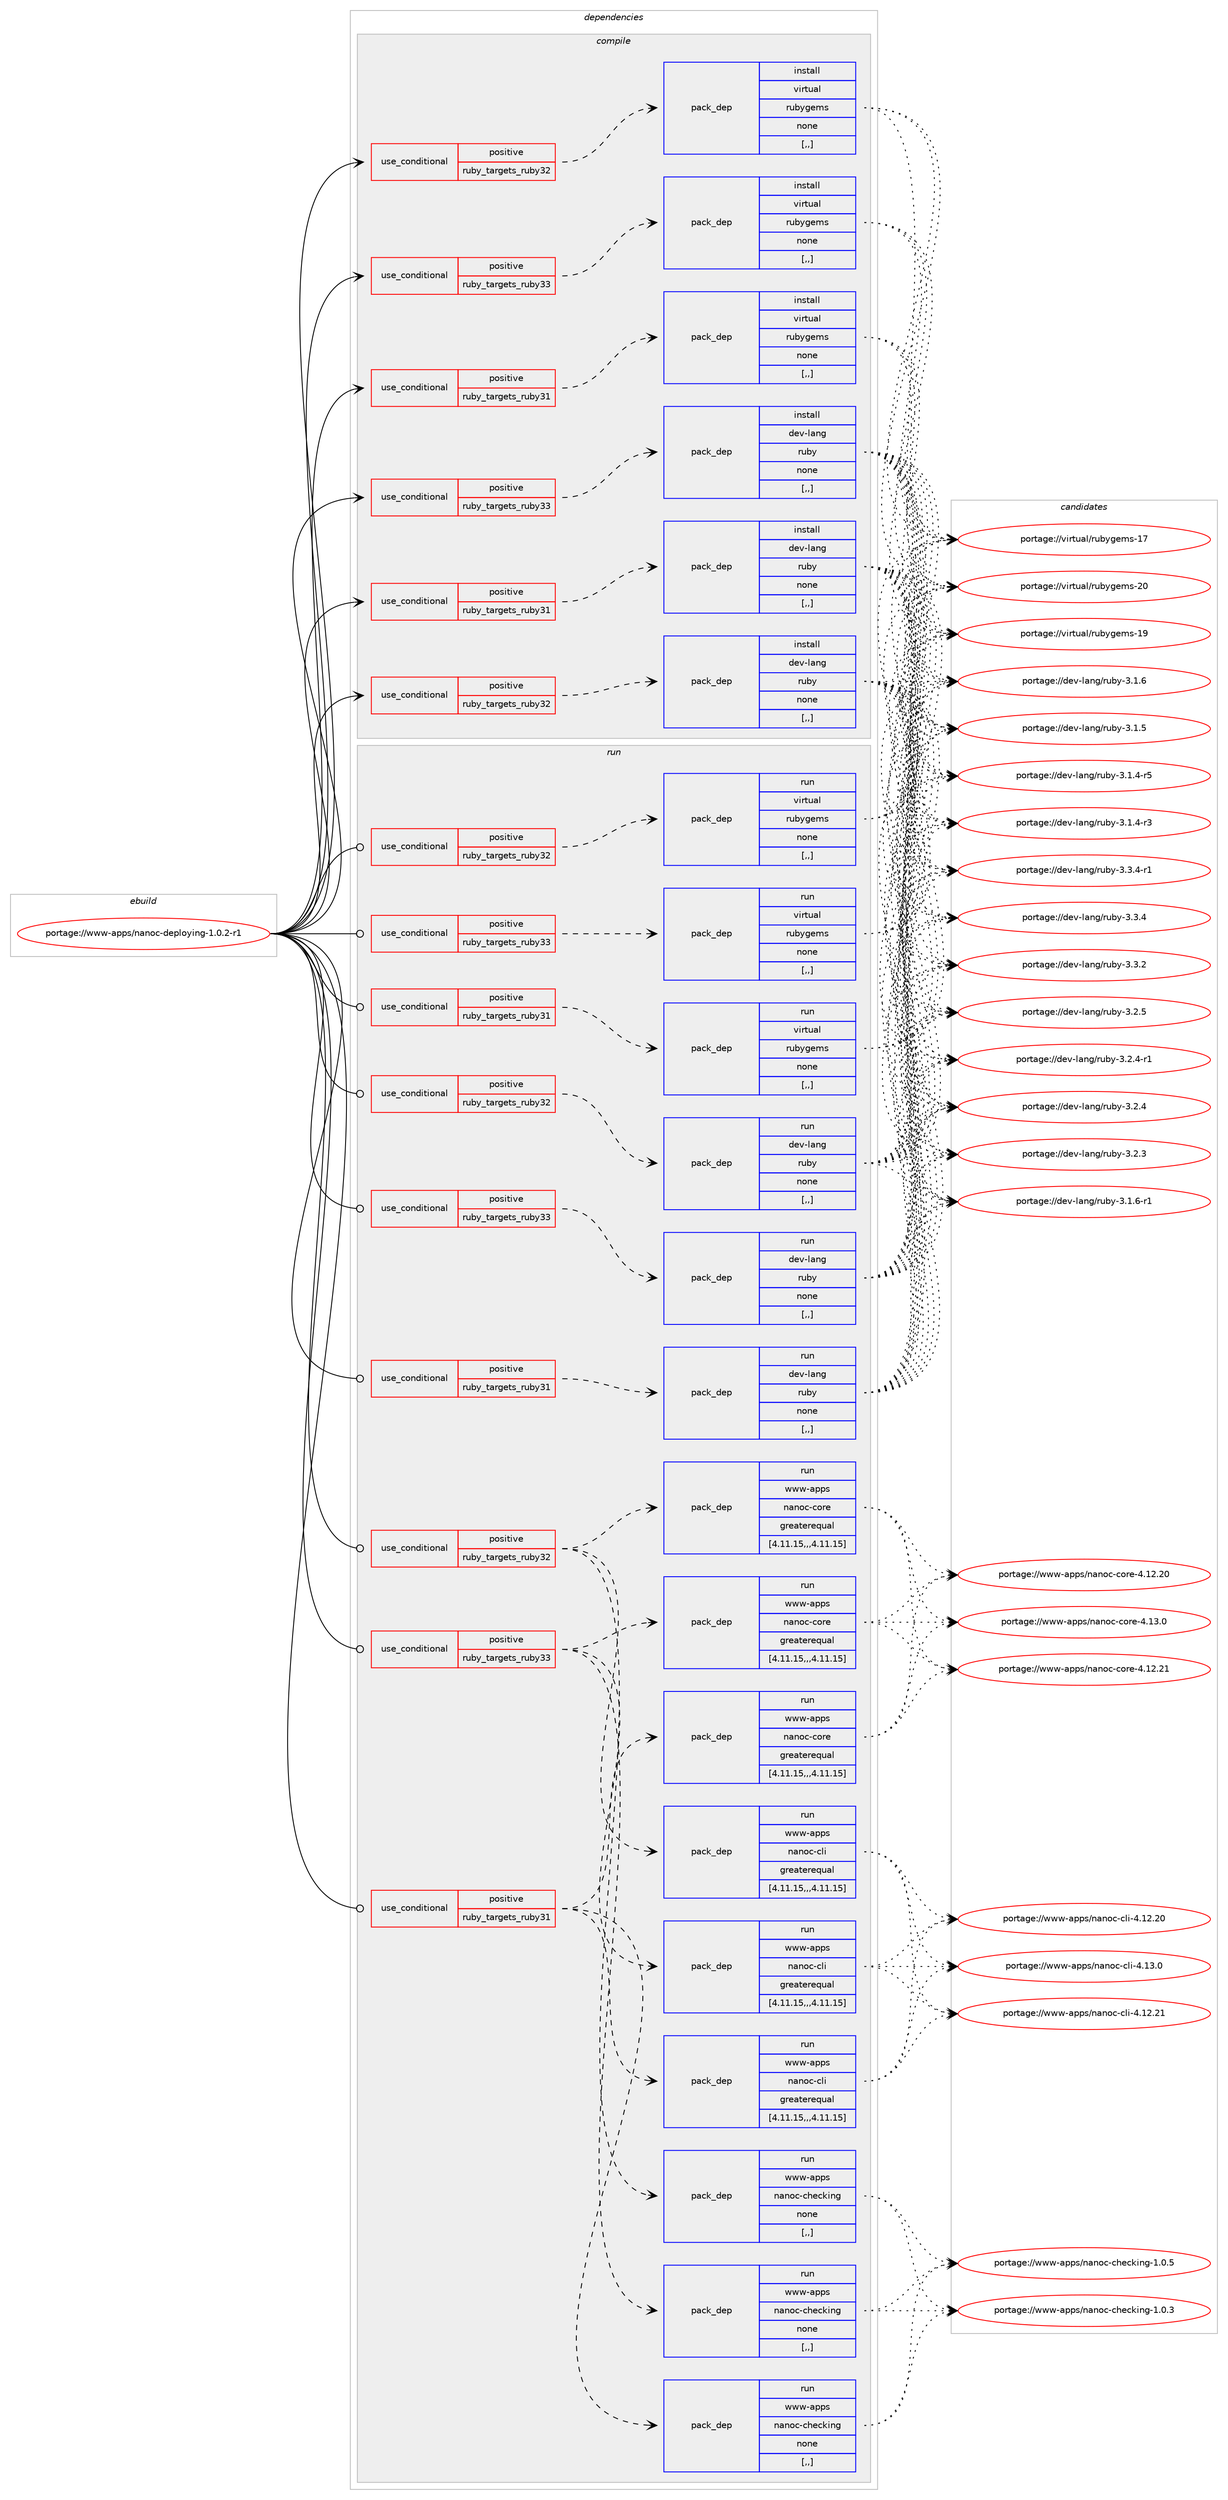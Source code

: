 digraph prolog {

# *************
# Graph options
# *************

newrank=true;
concentrate=true;
compound=true;
graph [rankdir=LR,fontname=Helvetica,fontsize=10,ranksep=1.5];#, ranksep=2.5, nodesep=0.2];
edge  [arrowhead=vee];
node  [fontname=Helvetica,fontsize=10];

# **********
# The ebuild
# **********

subgraph cluster_leftcol {
color=gray;
label=<<i>ebuild</i>>;
id [label="portage://www-apps/nanoc-deploying-1.0.2-r1", color=red, width=4, href="../www-apps/nanoc-deploying-1.0.2-r1.svg"];
}

# ****************
# The dependencies
# ****************

subgraph cluster_midcol {
color=gray;
label=<<i>dependencies</i>>;
subgraph cluster_compile {
fillcolor="#eeeeee";
style=filled;
label=<<i>compile</i>>;
subgraph cond119226 {
dependency447725 [label=<<TABLE BORDER="0" CELLBORDER="1" CELLSPACING="0" CELLPADDING="4"><TR><TD ROWSPAN="3" CELLPADDING="10">use_conditional</TD></TR><TR><TD>positive</TD></TR><TR><TD>ruby_targets_ruby31</TD></TR></TABLE>>, shape=none, color=red];
subgraph pack325193 {
dependency447726 [label=<<TABLE BORDER="0" CELLBORDER="1" CELLSPACING="0" CELLPADDING="4" WIDTH="220"><TR><TD ROWSPAN="6" CELLPADDING="30">pack_dep</TD></TR><TR><TD WIDTH="110">install</TD></TR><TR><TD>dev-lang</TD></TR><TR><TD>ruby</TD></TR><TR><TD>none</TD></TR><TR><TD>[,,]</TD></TR></TABLE>>, shape=none, color=blue];
}
dependency447725:e -> dependency447726:w [weight=20,style="dashed",arrowhead="vee"];
}
id:e -> dependency447725:w [weight=20,style="solid",arrowhead="vee"];
subgraph cond119227 {
dependency447727 [label=<<TABLE BORDER="0" CELLBORDER="1" CELLSPACING="0" CELLPADDING="4"><TR><TD ROWSPAN="3" CELLPADDING="10">use_conditional</TD></TR><TR><TD>positive</TD></TR><TR><TD>ruby_targets_ruby31</TD></TR></TABLE>>, shape=none, color=red];
subgraph pack325194 {
dependency447728 [label=<<TABLE BORDER="0" CELLBORDER="1" CELLSPACING="0" CELLPADDING="4" WIDTH="220"><TR><TD ROWSPAN="6" CELLPADDING="30">pack_dep</TD></TR><TR><TD WIDTH="110">install</TD></TR><TR><TD>virtual</TD></TR><TR><TD>rubygems</TD></TR><TR><TD>none</TD></TR><TR><TD>[,,]</TD></TR></TABLE>>, shape=none, color=blue];
}
dependency447727:e -> dependency447728:w [weight=20,style="dashed",arrowhead="vee"];
}
id:e -> dependency447727:w [weight=20,style="solid",arrowhead="vee"];
subgraph cond119228 {
dependency447729 [label=<<TABLE BORDER="0" CELLBORDER="1" CELLSPACING="0" CELLPADDING="4"><TR><TD ROWSPAN="3" CELLPADDING="10">use_conditional</TD></TR><TR><TD>positive</TD></TR><TR><TD>ruby_targets_ruby32</TD></TR></TABLE>>, shape=none, color=red];
subgraph pack325195 {
dependency447730 [label=<<TABLE BORDER="0" CELLBORDER="1" CELLSPACING="0" CELLPADDING="4" WIDTH="220"><TR><TD ROWSPAN="6" CELLPADDING="30">pack_dep</TD></TR><TR><TD WIDTH="110">install</TD></TR><TR><TD>dev-lang</TD></TR><TR><TD>ruby</TD></TR><TR><TD>none</TD></TR><TR><TD>[,,]</TD></TR></TABLE>>, shape=none, color=blue];
}
dependency447729:e -> dependency447730:w [weight=20,style="dashed",arrowhead="vee"];
}
id:e -> dependency447729:w [weight=20,style="solid",arrowhead="vee"];
subgraph cond119229 {
dependency447731 [label=<<TABLE BORDER="0" CELLBORDER="1" CELLSPACING="0" CELLPADDING="4"><TR><TD ROWSPAN="3" CELLPADDING="10">use_conditional</TD></TR><TR><TD>positive</TD></TR><TR><TD>ruby_targets_ruby32</TD></TR></TABLE>>, shape=none, color=red];
subgraph pack325196 {
dependency447732 [label=<<TABLE BORDER="0" CELLBORDER="1" CELLSPACING="0" CELLPADDING="4" WIDTH="220"><TR><TD ROWSPAN="6" CELLPADDING="30">pack_dep</TD></TR><TR><TD WIDTH="110">install</TD></TR><TR><TD>virtual</TD></TR><TR><TD>rubygems</TD></TR><TR><TD>none</TD></TR><TR><TD>[,,]</TD></TR></TABLE>>, shape=none, color=blue];
}
dependency447731:e -> dependency447732:w [weight=20,style="dashed",arrowhead="vee"];
}
id:e -> dependency447731:w [weight=20,style="solid",arrowhead="vee"];
subgraph cond119230 {
dependency447733 [label=<<TABLE BORDER="0" CELLBORDER="1" CELLSPACING="0" CELLPADDING="4"><TR><TD ROWSPAN="3" CELLPADDING="10">use_conditional</TD></TR><TR><TD>positive</TD></TR><TR><TD>ruby_targets_ruby33</TD></TR></TABLE>>, shape=none, color=red];
subgraph pack325197 {
dependency447734 [label=<<TABLE BORDER="0" CELLBORDER="1" CELLSPACING="0" CELLPADDING="4" WIDTH="220"><TR><TD ROWSPAN="6" CELLPADDING="30">pack_dep</TD></TR><TR><TD WIDTH="110">install</TD></TR><TR><TD>dev-lang</TD></TR><TR><TD>ruby</TD></TR><TR><TD>none</TD></TR><TR><TD>[,,]</TD></TR></TABLE>>, shape=none, color=blue];
}
dependency447733:e -> dependency447734:w [weight=20,style="dashed",arrowhead="vee"];
}
id:e -> dependency447733:w [weight=20,style="solid",arrowhead="vee"];
subgraph cond119231 {
dependency447735 [label=<<TABLE BORDER="0" CELLBORDER="1" CELLSPACING="0" CELLPADDING="4"><TR><TD ROWSPAN="3" CELLPADDING="10">use_conditional</TD></TR><TR><TD>positive</TD></TR><TR><TD>ruby_targets_ruby33</TD></TR></TABLE>>, shape=none, color=red];
subgraph pack325198 {
dependency447736 [label=<<TABLE BORDER="0" CELLBORDER="1" CELLSPACING="0" CELLPADDING="4" WIDTH="220"><TR><TD ROWSPAN="6" CELLPADDING="30">pack_dep</TD></TR><TR><TD WIDTH="110">install</TD></TR><TR><TD>virtual</TD></TR><TR><TD>rubygems</TD></TR><TR><TD>none</TD></TR><TR><TD>[,,]</TD></TR></TABLE>>, shape=none, color=blue];
}
dependency447735:e -> dependency447736:w [weight=20,style="dashed",arrowhead="vee"];
}
id:e -> dependency447735:w [weight=20,style="solid",arrowhead="vee"];
}
subgraph cluster_compileandrun {
fillcolor="#eeeeee";
style=filled;
label=<<i>compile and run</i>>;
}
subgraph cluster_run {
fillcolor="#eeeeee";
style=filled;
label=<<i>run</i>>;
subgraph cond119232 {
dependency447737 [label=<<TABLE BORDER="0" CELLBORDER="1" CELLSPACING="0" CELLPADDING="4"><TR><TD ROWSPAN="3" CELLPADDING="10">use_conditional</TD></TR><TR><TD>positive</TD></TR><TR><TD>ruby_targets_ruby31</TD></TR></TABLE>>, shape=none, color=red];
subgraph pack325199 {
dependency447738 [label=<<TABLE BORDER="0" CELLBORDER="1" CELLSPACING="0" CELLPADDING="4" WIDTH="220"><TR><TD ROWSPAN="6" CELLPADDING="30">pack_dep</TD></TR><TR><TD WIDTH="110">run</TD></TR><TR><TD>dev-lang</TD></TR><TR><TD>ruby</TD></TR><TR><TD>none</TD></TR><TR><TD>[,,]</TD></TR></TABLE>>, shape=none, color=blue];
}
dependency447737:e -> dependency447738:w [weight=20,style="dashed",arrowhead="vee"];
}
id:e -> dependency447737:w [weight=20,style="solid",arrowhead="odot"];
subgraph cond119233 {
dependency447739 [label=<<TABLE BORDER="0" CELLBORDER="1" CELLSPACING="0" CELLPADDING="4"><TR><TD ROWSPAN="3" CELLPADDING="10">use_conditional</TD></TR><TR><TD>positive</TD></TR><TR><TD>ruby_targets_ruby31</TD></TR></TABLE>>, shape=none, color=red];
subgraph pack325200 {
dependency447740 [label=<<TABLE BORDER="0" CELLBORDER="1" CELLSPACING="0" CELLPADDING="4" WIDTH="220"><TR><TD ROWSPAN="6" CELLPADDING="30">pack_dep</TD></TR><TR><TD WIDTH="110">run</TD></TR><TR><TD>virtual</TD></TR><TR><TD>rubygems</TD></TR><TR><TD>none</TD></TR><TR><TD>[,,]</TD></TR></TABLE>>, shape=none, color=blue];
}
dependency447739:e -> dependency447740:w [weight=20,style="dashed",arrowhead="vee"];
}
id:e -> dependency447739:w [weight=20,style="solid",arrowhead="odot"];
subgraph cond119234 {
dependency447741 [label=<<TABLE BORDER="0" CELLBORDER="1" CELLSPACING="0" CELLPADDING="4"><TR><TD ROWSPAN="3" CELLPADDING="10">use_conditional</TD></TR><TR><TD>positive</TD></TR><TR><TD>ruby_targets_ruby31</TD></TR></TABLE>>, shape=none, color=red];
subgraph pack325201 {
dependency447742 [label=<<TABLE BORDER="0" CELLBORDER="1" CELLSPACING="0" CELLPADDING="4" WIDTH="220"><TR><TD ROWSPAN="6" CELLPADDING="30">pack_dep</TD></TR><TR><TD WIDTH="110">run</TD></TR><TR><TD>www-apps</TD></TR><TR><TD>nanoc-checking</TD></TR><TR><TD>none</TD></TR><TR><TD>[,,]</TD></TR></TABLE>>, shape=none, color=blue];
}
dependency447741:e -> dependency447742:w [weight=20,style="dashed",arrowhead="vee"];
subgraph pack325202 {
dependency447743 [label=<<TABLE BORDER="0" CELLBORDER="1" CELLSPACING="0" CELLPADDING="4" WIDTH="220"><TR><TD ROWSPAN="6" CELLPADDING="30">pack_dep</TD></TR><TR><TD WIDTH="110">run</TD></TR><TR><TD>www-apps</TD></TR><TR><TD>nanoc-cli</TD></TR><TR><TD>greaterequal</TD></TR><TR><TD>[4.11.15,,,4.11.15]</TD></TR></TABLE>>, shape=none, color=blue];
}
dependency447741:e -> dependency447743:w [weight=20,style="dashed",arrowhead="vee"];
subgraph pack325203 {
dependency447744 [label=<<TABLE BORDER="0" CELLBORDER="1" CELLSPACING="0" CELLPADDING="4" WIDTH="220"><TR><TD ROWSPAN="6" CELLPADDING="30">pack_dep</TD></TR><TR><TD WIDTH="110">run</TD></TR><TR><TD>www-apps</TD></TR><TR><TD>nanoc-core</TD></TR><TR><TD>greaterequal</TD></TR><TR><TD>[4.11.15,,,4.11.15]</TD></TR></TABLE>>, shape=none, color=blue];
}
dependency447741:e -> dependency447744:w [weight=20,style="dashed",arrowhead="vee"];
}
id:e -> dependency447741:w [weight=20,style="solid",arrowhead="odot"];
subgraph cond119235 {
dependency447745 [label=<<TABLE BORDER="0" CELLBORDER="1" CELLSPACING="0" CELLPADDING="4"><TR><TD ROWSPAN="3" CELLPADDING="10">use_conditional</TD></TR><TR><TD>positive</TD></TR><TR><TD>ruby_targets_ruby32</TD></TR></TABLE>>, shape=none, color=red];
subgraph pack325204 {
dependency447746 [label=<<TABLE BORDER="0" CELLBORDER="1" CELLSPACING="0" CELLPADDING="4" WIDTH="220"><TR><TD ROWSPAN="6" CELLPADDING="30">pack_dep</TD></TR><TR><TD WIDTH="110">run</TD></TR><TR><TD>dev-lang</TD></TR><TR><TD>ruby</TD></TR><TR><TD>none</TD></TR><TR><TD>[,,]</TD></TR></TABLE>>, shape=none, color=blue];
}
dependency447745:e -> dependency447746:w [weight=20,style="dashed",arrowhead="vee"];
}
id:e -> dependency447745:w [weight=20,style="solid",arrowhead="odot"];
subgraph cond119236 {
dependency447747 [label=<<TABLE BORDER="0" CELLBORDER="1" CELLSPACING="0" CELLPADDING="4"><TR><TD ROWSPAN="3" CELLPADDING="10">use_conditional</TD></TR><TR><TD>positive</TD></TR><TR><TD>ruby_targets_ruby32</TD></TR></TABLE>>, shape=none, color=red];
subgraph pack325205 {
dependency447748 [label=<<TABLE BORDER="0" CELLBORDER="1" CELLSPACING="0" CELLPADDING="4" WIDTH="220"><TR><TD ROWSPAN="6" CELLPADDING="30">pack_dep</TD></TR><TR><TD WIDTH="110">run</TD></TR><TR><TD>virtual</TD></TR><TR><TD>rubygems</TD></TR><TR><TD>none</TD></TR><TR><TD>[,,]</TD></TR></TABLE>>, shape=none, color=blue];
}
dependency447747:e -> dependency447748:w [weight=20,style="dashed",arrowhead="vee"];
}
id:e -> dependency447747:w [weight=20,style="solid",arrowhead="odot"];
subgraph cond119237 {
dependency447749 [label=<<TABLE BORDER="0" CELLBORDER="1" CELLSPACING="0" CELLPADDING="4"><TR><TD ROWSPAN="3" CELLPADDING="10">use_conditional</TD></TR><TR><TD>positive</TD></TR><TR><TD>ruby_targets_ruby32</TD></TR></TABLE>>, shape=none, color=red];
subgraph pack325206 {
dependency447750 [label=<<TABLE BORDER="0" CELLBORDER="1" CELLSPACING="0" CELLPADDING="4" WIDTH="220"><TR><TD ROWSPAN="6" CELLPADDING="30">pack_dep</TD></TR><TR><TD WIDTH="110">run</TD></TR><TR><TD>www-apps</TD></TR><TR><TD>nanoc-checking</TD></TR><TR><TD>none</TD></TR><TR><TD>[,,]</TD></TR></TABLE>>, shape=none, color=blue];
}
dependency447749:e -> dependency447750:w [weight=20,style="dashed",arrowhead="vee"];
subgraph pack325207 {
dependency447751 [label=<<TABLE BORDER="0" CELLBORDER="1" CELLSPACING="0" CELLPADDING="4" WIDTH="220"><TR><TD ROWSPAN="6" CELLPADDING="30">pack_dep</TD></TR><TR><TD WIDTH="110">run</TD></TR><TR><TD>www-apps</TD></TR><TR><TD>nanoc-cli</TD></TR><TR><TD>greaterequal</TD></TR><TR><TD>[4.11.15,,,4.11.15]</TD></TR></TABLE>>, shape=none, color=blue];
}
dependency447749:e -> dependency447751:w [weight=20,style="dashed",arrowhead="vee"];
subgraph pack325208 {
dependency447752 [label=<<TABLE BORDER="0" CELLBORDER="1" CELLSPACING="0" CELLPADDING="4" WIDTH="220"><TR><TD ROWSPAN="6" CELLPADDING="30">pack_dep</TD></TR><TR><TD WIDTH="110">run</TD></TR><TR><TD>www-apps</TD></TR><TR><TD>nanoc-core</TD></TR><TR><TD>greaterequal</TD></TR><TR><TD>[4.11.15,,,4.11.15]</TD></TR></TABLE>>, shape=none, color=blue];
}
dependency447749:e -> dependency447752:w [weight=20,style="dashed",arrowhead="vee"];
}
id:e -> dependency447749:w [weight=20,style="solid",arrowhead="odot"];
subgraph cond119238 {
dependency447753 [label=<<TABLE BORDER="0" CELLBORDER="1" CELLSPACING="0" CELLPADDING="4"><TR><TD ROWSPAN="3" CELLPADDING="10">use_conditional</TD></TR><TR><TD>positive</TD></TR><TR><TD>ruby_targets_ruby33</TD></TR></TABLE>>, shape=none, color=red];
subgraph pack325209 {
dependency447754 [label=<<TABLE BORDER="0" CELLBORDER="1" CELLSPACING="0" CELLPADDING="4" WIDTH="220"><TR><TD ROWSPAN="6" CELLPADDING="30">pack_dep</TD></TR><TR><TD WIDTH="110">run</TD></TR><TR><TD>dev-lang</TD></TR><TR><TD>ruby</TD></TR><TR><TD>none</TD></TR><TR><TD>[,,]</TD></TR></TABLE>>, shape=none, color=blue];
}
dependency447753:e -> dependency447754:w [weight=20,style="dashed",arrowhead="vee"];
}
id:e -> dependency447753:w [weight=20,style="solid",arrowhead="odot"];
subgraph cond119239 {
dependency447755 [label=<<TABLE BORDER="0" CELLBORDER="1" CELLSPACING="0" CELLPADDING="4"><TR><TD ROWSPAN="3" CELLPADDING="10">use_conditional</TD></TR><TR><TD>positive</TD></TR><TR><TD>ruby_targets_ruby33</TD></TR></TABLE>>, shape=none, color=red];
subgraph pack325210 {
dependency447756 [label=<<TABLE BORDER="0" CELLBORDER="1" CELLSPACING="0" CELLPADDING="4" WIDTH="220"><TR><TD ROWSPAN="6" CELLPADDING="30">pack_dep</TD></TR><TR><TD WIDTH="110">run</TD></TR><TR><TD>virtual</TD></TR><TR><TD>rubygems</TD></TR><TR><TD>none</TD></TR><TR><TD>[,,]</TD></TR></TABLE>>, shape=none, color=blue];
}
dependency447755:e -> dependency447756:w [weight=20,style="dashed",arrowhead="vee"];
}
id:e -> dependency447755:w [weight=20,style="solid",arrowhead="odot"];
subgraph cond119240 {
dependency447757 [label=<<TABLE BORDER="0" CELLBORDER="1" CELLSPACING="0" CELLPADDING="4"><TR><TD ROWSPAN="3" CELLPADDING="10">use_conditional</TD></TR><TR><TD>positive</TD></TR><TR><TD>ruby_targets_ruby33</TD></TR></TABLE>>, shape=none, color=red];
subgraph pack325211 {
dependency447758 [label=<<TABLE BORDER="0" CELLBORDER="1" CELLSPACING="0" CELLPADDING="4" WIDTH="220"><TR><TD ROWSPAN="6" CELLPADDING="30">pack_dep</TD></TR><TR><TD WIDTH="110">run</TD></TR><TR><TD>www-apps</TD></TR><TR><TD>nanoc-checking</TD></TR><TR><TD>none</TD></TR><TR><TD>[,,]</TD></TR></TABLE>>, shape=none, color=blue];
}
dependency447757:e -> dependency447758:w [weight=20,style="dashed",arrowhead="vee"];
subgraph pack325212 {
dependency447759 [label=<<TABLE BORDER="0" CELLBORDER="1" CELLSPACING="0" CELLPADDING="4" WIDTH="220"><TR><TD ROWSPAN="6" CELLPADDING="30">pack_dep</TD></TR><TR><TD WIDTH="110">run</TD></TR><TR><TD>www-apps</TD></TR><TR><TD>nanoc-cli</TD></TR><TR><TD>greaterequal</TD></TR><TR><TD>[4.11.15,,,4.11.15]</TD></TR></TABLE>>, shape=none, color=blue];
}
dependency447757:e -> dependency447759:w [weight=20,style="dashed",arrowhead="vee"];
subgraph pack325213 {
dependency447760 [label=<<TABLE BORDER="0" CELLBORDER="1" CELLSPACING="0" CELLPADDING="4" WIDTH="220"><TR><TD ROWSPAN="6" CELLPADDING="30">pack_dep</TD></TR><TR><TD WIDTH="110">run</TD></TR><TR><TD>www-apps</TD></TR><TR><TD>nanoc-core</TD></TR><TR><TD>greaterequal</TD></TR><TR><TD>[4.11.15,,,4.11.15]</TD></TR></TABLE>>, shape=none, color=blue];
}
dependency447757:e -> dependency447760:w [weight=20,style="dashed",arrowhead="vee"];
}
id:e -> dependency447757:w [weight=20,style="solid",arrowhead="odot"];
}
}

# **************
# The candidates
# **************

subgraph cluster_choices {
rank=same;
color=gray;
label=<<i>candidates</i>>;

subgraph choice325193 {
color=black;
nodesep=1;
choice100101118451089711010347114117981214551465146524511449 [label="portage://dev-lang/ruby-3.3.4-r1", color=red, width=4,href="../dev-lang/ruby-3.3.4-r1.svg"];
choice10010111845108971101034711411798121455146514652 [label="portage://dev-lang/ruby-3.3.4", color=red, width=4,href="../dev-lang/ruby-3.3.4.svg"];
choice10010111845108971101034711411798121455146514650 [label="portage://dev-lang/ruby-3.3.2", color=red, width=4,href="../dev-lang/ruby-3.3.2.svg"];
choice10010111845108971101034711411798121455146504653 [label="portage://dev-lang/ruby-3.2.5", color=red, width=4,href="../dev-lang/ruby-3.2.5.svg"];
choice100101118451089711010347114117981214551465046524511449 [label="portage://dev-lang/ruby-3.2.4-r1", color=red, width=4,href="../dev-lang/ruby-3.2.4-r1.svg"];
choice10010111845108971101034711411798121455146504652 [label="portage://dev-lang/ruby-3.2.4", color=red, width=4,href="../dev-lang/ruby-3.2.4.svg"];
choice10010111845108971101034711411798121455146504651 [label="portage://dev-lang/ruby-3.2.3", color=red, width=4,href="../dev-lang/ruby-3.2.3.svg"];
choice100101118451089711010347114117981214551464946544511449 [label="portage://dev-lang/ruby-3.1.6-r1", color=red, width=4,href="../dev-lang/ruby-3.1.6-r1.svg"];
choice10010111845108971101034711411798121455146494654 [label="portage://dev-lang/ruby-3.1.6", color=red, width=4,href="../dev-lang/ruby-3.1.6.svg"];
choice10010111845108971101034711411798121455146494653 [label="portage://dev-lang/ruby-3.1.5", color=red, width=4,href="../dev-lang/ruby-3.1.5.svg"];
choice100101118451089711010347114117981214551464946524511453 [label="portage://dev-lang/ruby-3.1.4-r5", color=red, width=4,href="../dev-lang/ruby-3.1.4-r5.svg"];
choice100101118451089711010347114117981214551464946524511451 [label="portage://dev-lang/ruby-3.1.4-r3", color=red, width=4,href="../dev-lang/ruby-3.1.4-r3.svg"];
dependency447726:e -> choice100101118451089711010347114117981214551465146524511449:w [style=dotted,weight="100"];
dependency447726:e -> choice10010111845108971101034711411798121455146514652:w [style=dotted,weight="100"];
dependency447726:e -> choice10010111845108971101034711411798121455146514650:w [style=dotted,weight="100"];
dependency447726:e -> choice10010111845108971101034711411798121455146504653:w [style=dotted,weight="100"];
dependency447726:e -> choice100101118451089711010347114117981214551465046524511449:w [style=dotted,weight="100"];
dependency447726:e -> choice10010111845108971101034711411798121455146504652:w [style=dotted,weight="100"];
dependency447726:e -> choice10010111845108971101034711411798121455146504651:w [style=dotted,weight="100"];
dependency447726:e -> choice100101118451089711010347114117981214551464946544511449:w [style=dotted,weight="100"];
dependency447726:e -> choice10010111845108971101034711411798121455146494654:w [style=dotted,weight="100"];
dependency447726:e -> choice10010111845108971101034711411798121455146494653:w [style=dotted,weight="100"];
dependency447726:e -> choice100101118451089711010347114117981214551464946524511453:w [style=dotted,weight="100"];
dependency447726:e -> choice100101118451089711010347114117981214551464946524511451:w [style=dotted,weight="100"];
}
subgraph choice325194 {
color=black;
nodesep=1;
choice118105114116117971084711411798121103101109115455048 [label="portage://virtual/rubygems-20", color=red, width=4,href="../virtual/rubygems-20.svg"];
choice118105114116117971084711411798121103101109115454957 [label="portage://virtual/rubygems-19", color=red, width=4,href="../virtual/rubygems-19.svg"];
choice118105114116117971084711411798121103101109115454955 [label="portage://virtual/rubygems-17", color=red, width=4,href="../virtual/rubygems-17.svg"];
dependency447728:e -> choice118105114116117971084711411798121103101109115455048:w [style=dotted,weight="100"];
dependency447728:e -> choice118105114116117971084711411798121103101109115454957:w [style=dotted,weight="100"];
dependency447728:e -> choice118105114116117971084711411798121103101109115454955:w [style=dotted,weight="100"];
}
subgraph choice325195 {
color=black;
nodesep=1;
choice100101118451089711010347114117981214551465146524511449 [label="portage://dev-lang/ruby-3.3.4-r1", color=red, width=4,href="../dev-lang/ruby-3.3.4-r1.svg"];
choice10010111845108971101034711411798121455146514652 [label="portage://dev-lang/ruby-3.3.4", color=red, width=4,href="../dev-lang/ruby-3.3.4.svg"];
choice10010111845108971101034711411798121455146514650 [label="portage://dev-lang/ruby-3.3.2", color=red, width=4,href="../dev-lang/ruby-3.3.2.svg"];
choice10010111845108971101034711411798121455146504653 [label="portage://dev-lang/ruby-3.2.5", color=red, width=4,href="../dev-lang/ruby-3.2.5.svg"];
choice100101118451089711010347114117981214551465046524511449 [label="portage://dev-lang/ruby-3.2.4-r1", color=red, width=4,href="../dev-lang/ruby-3.2.4-r1.svg"];
choice10010111845108971101034711411798121455146504652 [label="portage://dev-lang/ruby-3.2.4", color=red, width=4,href="../dev-lang/ruby-3.2.4.svg"];
choice10010111845108971101034711411798121455146504651 [label="portage://dev-lang/ruby-3.2.3", color=red, width=4,href="../dev-lang/ruby-3.2.3.svg"];
choice100101118451089711010347114117981214551464946544511449 [label="portage://dev-lang/ruby-3.1.6-r1", color=red, width=4,href="../dev-lang/ruby-3.1.6-r1.svg"];
choice10010111845108971101034711411798121455146494654 [label="portage://dev-lang/ruby-3.1.6", color=red, width=4,href="../dev-lang/ruby-3.1.6.svg"];
choice10010111845108971101034711411798121455146494653 [label="portage://dev-lang/ruby-3.1.5", color=red, width=4,href="../dev-lang/ruby-3.1.5.svg"];
choice100101118451089711010347114117981214551464946524511453 [label="portage://dev-lang/ruby-3.1.4-r5", color=red, width=4,href="../dev-lang/ruby-3.1.4-r5.svg"];
choice100101118451089711010347114117981214551464946524511451 [label="portage://dev-lang/ruby-3.1.4-r3", color=red, width=4,href="../dev-lang/ruby-3.1.4-r3.svg"];
dependency447730:e -> choice100101118451089711010347114117981214551465146524511449:w [style=dotted,weight="100"];
dependency447730:e -> choice10010111845108971101034711411798121455146514652:w [style=dotted,weight="100"];
dependency447730:e -> choice10010111845108971101034711411798121455146514650:w [style=dotted,weight="100"];
dependency447730:e -> choice10010111845108971101034711411798121455146504653:w [style=dotted,weight="100"];
dependency447730:e -> choice100101118451089711010347114117981214551465046524511449:w [style=dotted,weight="100"];
dependency447730:e -> choice10010111845108971101034711411798121455146504652:w [style=dotted,weight="100"];
dependency447730:e -> choice10010111845108971101034711411798121455146504651:w [style=dotted,weight="100"];
dependency447730:e -> choice100101118451089711010347114117981214551464946544511449:w [style=dotted,weight="100"];
dependency447730:e -> choice10010111845108971101034711411798121455146494654:w [style=dotted,weight="100"];
dependency447730:e -> choice10010111845108971101034711411798121455146494653:w [style=dotted,weight="100"];
dependency447730:e -> choice100101118451089711010347114117981214551464946524511453:w [style=dotted,weight="100"];
dependency447730:e -> choice100101118451089711010347114117981214551464946524511451:w [style=dotted,weight="100"];
}
subgraph choice325196 {
color=black;
nodesep=1;
choice118105114116117971084711411798121103101109115455048 [label="portage://virtual/rubygems-20", color=red, width=4,href="../virtual/rubygems-20.svg"];
choice118105114116117971084711411798121103101109115454957 [label="portage://virtual/rubygems-19", color=red, width=4,href="../virtual/rubygems-19.svg"];
choice118105114116117971084711411798121103101109115454955 [label="portage://virtual/rubygems-17", color=red, width=4,href="../virtual/rubygems-17.svg"];
dependency447732:e -> choice118105114116117971084711411798121103101109115455048:w [style=dotted,weight="100"];
dependency447732:e -> choice118105114116117971084711411798121103101109115454957:w [style=dotted,weight="100"];
dependency447732:e -> choice118105114116117971084711411798121103101109115454955:w [style=dotted,weight="100"];
}
subgraph choice325197 {
color=black;
nodesep=1;
choice100101118451089711010347114117981214551465146524511449 [label="portage://dev-lang/ruby-3.3.4-r1", color=red, width=4,href="../dev-lang/ruby-3.3.4-r1.svg"];
choice10010111845108971101034711411798121455146514652 [label="portage://dev-lang/ruby-3.3.4", color=red, width=4,href="../dev-lang/ruby-3.3.4.svg"];
choice10010111845108971101034711411798121455146514650 [label="portage://dev-lang/ruby-3.3.2", color=red, width=4,href="../dev-lang/ruby-3.3.2.svg"];
choice10010111845108971101034711411798121455146504653 [label="portage://dev-lang/ruby-3.2.5", color=red, width=4,href="../dev-lang/ruby-3.2.5.svg"];
choice100101118451089711010347114117981214551465046524511449 [label="portage://dev-lang/ruby-3.2.4-r1", color=red, width=4,href="../dev-lang/ruby-3.2.4-r1.svg"];
choice10010111845108971101034711411798121455146504652 [label="portage://dev-lang/ruby-3.2.4", color=red, width=4,href="../dev-lang/ruby-3.2.4.svg"];
choice10010111845108971101034711411798121455146504651 [label="portage://dev-lang/ruby-3.2.3", color=red, width=4,href="../dev-lang/ruby-3.2.3.svg"];
choice100101118451089711010347114117981214551464946544511449 [label="portage://dev-lang/ruby-3.1.6-r1", color=red, width=4,href="../dev-lang/ruby-3.1.6-r1.svg"];
choice10010111845108971101034711411798121455146494654 [label="portage://dev-lang/ruby-3.1.6", color=red, width=4,href="../dev-lang/ruby-3.1.6.svg"];
choice10010111845108971101034711411798121455146494653 [label="portage://dev-lang/ruby-3.1.5", color=red, width=4,href="../dev-lang/ruby-3.1.5.svg"];
choice100101118451089711010347114117981214551464946524511453 [label="portage://dev-lang/ruby-3.1.4-r5", color=red, width=4,href="../dev-lang/ruby-3.1.4-r5.svg"];
choice100101118451089711010347114117981214551464946524511451 [label="portage://dev-lang/ruby-3.1.4-r3", color=red, width=4,href="../dev-lang/ruby-3.1.4-r3.svg"];
dependency447734:e -> choice100101118451089711010347114117981214551465146524511449:w [style=dotted,weight="100"];
dependency447734:e -> choice10010111845108971101034711411798121455146514652:w [style=dotted,weight="100"];
dependency447734:e -> choice10010111845108971101034711411798121455146514650:w [style=dotted,weight="100"];
dependency447734:e -> choice10010111845108971101034711411798121455146504653:w [style=dotted,weight="100"];
dependency447734:e -> choice100101118451089711010347114117981214551465046524511449:w [style=dotted,weight="100"];
dependency447734:e -> choice10010111845108971101034711411798121455146504652:w [style=dotted,weight="100"];
dependency447734:e -> choice10010111845108971101034711411798121455146504651:w [style=dotted,weight="100"];
dependency447734:e -> choice100101118451089711010347114117981214551464946544511449:w [style=dotted,weight="100"];
dependency447734:e -> choice10010111845108971101034711411798121455146494654:w [style=dotted,weight="100"];
dependency447734:e -> choice10010111845108971101034711411798121455146494653:w [style=dotted,weight="100"];
dependency447734:e -> choice100101118451089711010347114117981214551464946524511453:w [style=dotted,weight="100"];
dependency447734:e -> choice100101118451089711010347114117981214551464946524511451:w [style=dotted,weight="100"];
}
subgraph choice325198 {
color=black;
nodesep=1;
choice118105114116117971084711411798121103101109115455048 [label="portage://virtual/rubygems-20", color=red, width=4,href="../virtual/rubygems-20.svg"];
choice118105114116117971084711411798121103101109115454957 [label="portage://virtual/rubygems-19", color=red, width=4,href="../virtual/rubygems-19.svg"];
choice118105114116117971084711411798121103101109115454955 [label="portage://virtual/rubygems-17", color=red, width=4,href="../virtual/rubygems-17.svg"];
dependency447736:e -> choice118105114116117971084711411798121103101109115455048:w [style=dotted,weight="100"];
dependency447736:e -> choice118105114116117971084711411798121103101109115454957:w [style=dotted,weight="100"];
dependency447736:e -> choice118105114116117971084711411798121103101109115454955:w [style=dotted,weight="100"];
}
subgraph choice325199 {
color=black;
nodesep=1;
choice100101118451089711010347114117981214551465146524511449 [label="portage://dev-lang/ruby-3.3.4-r1", color=red, width=4,href="../dev-lang/ruby-3.3.4-r1.svg"];
choice10010111845108971101034711411798121455146514652 [label="portage://dev-lang/ruby-3.3.4", color=red, width=4,href="../dev-lang/ruby-3.3.4.svg"];
choice10010111845108971101034711411798121455146514650 [label="portage://dev-lang/ruby-3.3.2", color=red, width=4,href="../dev-lang/ruby-3.3.2.svg"];
choice10010111845108971101034711411798121455146504653 [label="portage://dev-lang/ruby-3.2.5", color=red, width=4,href="../dev-lang/ruby-3.2.5.svg"];
choice100101118451089711010347114117981214551465046524511449 [label="portage://dev-lang/ruby-3.2.4-r1", color=red, width=4,href="../dev-lang/ruby-3.2.4-r1.svg"];
choice10010111845108971101034711411798121455146504652 [label="portage://dev-lang/ruby-3.2.4", color=red, width=4,href="../dev-lang/ruby-3.2.4.svg"];
choice10010111845108971101034711411798121455146504651 [label="portage://dev-lang/ruby-3.2.3", color=red, width=4,href="../dev-lang/ruby-3.2.3.svg"];
choice100101118451089711010347114117981214551464946544511449 [label="portage://dev-lang/ruby-3.1.6-r1", color=red, width=4,href="../dev-lang/ruby-3.1.6-r1.svg"];
choice10010111845108971101034711411798121455146494654 [label="portage://dev-lang/ruby-3.1.6", color=red, width=4,href="../dev-lang/ruby-3.1.6.svg"];
choice10010111845108971101034711411798121455146494653 [label="portage://dev-lang/ruby-3.1.5", color=red, width=4,href="../dev-lang/ruby-3.1.5.svg"];
choice100101118451089711010347114117981214551464946524511453 [label="portage://dev-lang/ruby-3.1.4-r5", color=red, width=4,href="../dev-lang/ruby-3.1.4-r5.svg"];
choice100101118451089711010347114117981214551464946524511451 [label="portage://dev-lang/ruby-3.1.4-r3", color=red, width=4,href="../dev-lang/ruby-3.1.4-r3.svg"];
dependency447738:e -> choice100101118451089711010347114117981214551465146524511449:w [style=dotted,weight="100"];
dependency447738:e -> choice10010111845108971101034711411798121455146514652:w [style=dotted,weight="100"];
dependency447738:e -> choice10010111845108971101034711411798121455146514650:w [style=dotted,weight="100"];
dependency447738:e -> choice10010111845108971101034711411798121455146504653:w [style=dotted,weight="100"];
dependency447738:e -> choice100101118451089711010347114117981214551465046524511449:w [style=dotted,weight="100"];
dependency447738:e -> choice10010111845108971101034711411798121455146504652:w [style=dotted,weight="100"];
dependency447738:e -> choice10010111845108971101034711411798121455146504651:w [style=dotted,weight="100"];
dependency447738:e -> choice100101118451089711010347114117981214551464946544511449:w [style=dotted,weight="100"];
dependency447738:e -> choice10010111845108971101034711411798121455146494654:w [style=dotted,weight="100"];
dependency447738:e -> choice10010111845108971101034711411798121455146494653:w [style=dotted,weight="100"];
dependency447738:e -> choice100101118451089711010347114117981214551464946524511453:w [style=dotted,weight="100"];
dependency447738:e -> choice100101118451089711010347114117981214551464946524511451:w [style=dotted,weight="100"];
}
subgraph choice325200 {
color=black;
nodesep=1;
choice118105114116117971084711411798121103101109115455048 [label="portage://virtual/rubygems-20", color=red, width=4,href="../virtual/rubygems-20.svg"];
choice118105114116117971084711411798121103101109115454957 [label="portage://virtual/rubygems-19", color=red, width=4,href="../virtual/rubygems-19.svg"];
choice118105114116117971084711411798121103101109115454955 [label="portage://virtual/rubygems-17", color=red, width=4,href="../virtual/rubygems-17.svg"];
dependency447740:e -> choice118105114116117971084711411798121103101109115455048:w [style=dotted,weight="100"];
dependency447740:e -> choice118105114116117971084711411798121103101109115454957:w [style=dotted,weight="100"];
dependency447740:e -> choice118105114116117971084711411798121103101109115454955:w [style=dotted,weight="100"];
}
subgraph choice325201 {
color=black;
nodesep=1;
choice1191191194597112112115471109711011199459910410199107105110103454946484653 [label="portage://www-apps/nanoc-checking-1.0.5", color=red, width=4,href="../www-apps/nanoc-checking-1.0.5.svg"];
choice1191191194597112112115471109711011199459910410199107105110103454946484651 [label="portage://www-apps/nanoc-checking-1.0.3", color=red, width=4,href="../www-apps/nanoc-checking-1.0.3.svg"];
dependency447742:e -> choice1191191194597112112115471109711011199459910410199107105110103454946484653:w [style=dotted,weight="100"];
dependency447742:e -> choice1191191194597112112115471109711011199459910410199107105110103454946484651:w [style=dotted,weight="100"];
}
subgraph choice325202 {
color=black;
nodesep=1;
choice1191191194597112112115471109711011199459910810545524649514648 [label="portage://www-apps/nanoc-cli-4.13.0", color=red, width=4,href="../www-apps/nanoc-cli-4.13.0.svg"];
choice119119119459711211211547110971101119945991081054552464950465049 [label="portage://www-apps/nanoc-cli-4.12.21", color=red, width=4,href="../www-apps/nanoc-cli-4.12.21.svg"];
choice119119119459711211211547110971101119945991081054552464950465048 [label="portage://www-apps/nanoc-cli-4.12.20", color=red, width=4,href="../www-apps/nanoc-cli-4.12.20.svg"];
dependency447743:e -> choice1191191194597112112115471109711011199459910810545524649514648:w [style=dotted,weight="100"];
dependency447743:e -> choice119119119459711211211547110971101119945991081054552464950465049:w [style=dotted,weight="100"];
dependency447743:e -> choice119119119459711211211547110971101119945991081054552464950465048:w [style=dotted,weight="100"];
}
subgraph choice325203 {
color=black;
nodesep=1;
choice1191191194597112112115471109711011199459911111410145524649514648 [label="portage://www-apps/nanoc-core-4.13.0", color=red, width=4,href="../www-apps/nanoc-core-4.13.0.svg"];
choice119119119459711211211547110971101119945991111141014552464950465049 [label="portage://www-apps/nanoc-core-4.12.21", color=red, width=4,href="../www-apps/nanoc-core-4.12.21.svg"];
choice119119119459711211211547110971101119945991111141014552464950465048 [label="portage://www-apps/nanoc-core-4.12.20", color=red, width=4,href="../www-apps/nanoc-core-4.12.20.svg"];
dependency447744:e -> choice1191191194597112112115471109711011199459911111410145524649514648:w [style=dotted,weight="100"];
dependency447744:e -> choice119119119459711211211547110971101119945991111141014552464950465049:w [style=dotted,weight="100"];
dependency447744:e -> choice119119119459711211211547110971101119945991111141014552464950465048:w [style=dotted,weight="100"];
}
subgraph choice325204 {
color=black;
nodesep=1;
choice100101118451089711010347114117981214551465146524511449 [label="portage://dev-lang/ruby-3.3.4-r1", color=red, width=4,href="../dev-lang/ruby-3.3.4-r1.svg"];
choice10010111845108971101034711411798121455146514652 [label="portage://dev-lang/ruby-3.3.4", color=red, width=4,href="../dev-lang/ruby-3.3.4.svg"];
choice10010111845108971101034711411798121455146514650 [label="portage://dev-lang/ruby-3.3.2", color=red, width=4,href="../dev-lang/ruby-3.3.2.svg"];
choice10010111845108971101034711411798121455146504653 [label="portage://dev-lang/ruby-3.2.5", color=red, width=4,href="../dev-lang/ruby-3.2.5.svg"];
choice100101118451089711010347114117981214551465046524511449 [label="portage://dev-lang/ruby-3.2.4-r1", color=red, width=4,href="../dev-lang/ruby-3.2.4-r1.svg"];
choice10010111845108971101034711411798121455146504652 [label="portage://dev-lang/ruby-3.2.4", color=red, width=4,href="../dev-lang/ruby-3.2.4.svg"];
choice10010111845108971101034711411798121455146504651 [label="portage://dev-lang/ruby-3.2.3", color=red, width=4,href="../dev-lang/ruby-3.2.3.svg"];
choice100101118451089711010347114117981214551464946544511449 [label="portage://dev-lang/ruby-3.1.6-r1", color=red, width=4,href="../dev-lang/ruby-3.1.6-r1.svg"];
choice10010111845108971101034711411798121455146494654 [label="portage://dev-lang/ruby-3.1.6", color=red, width=4,href="../dev-lang/ruby-3.1.6.svg"];
choice10010111845108971101034711411798121455146494653 [label="portage://dev-lang/ruby-3.1.5", color=red, width=4,href="../dev-lang/ruby-3.1.5.svg"];
choice100101118451089711010347114117981214551464946524511453 [label="portage://dev-lang/ruby-3.1.4-r5", color=red, width=4,href="../dev-lang/ruby-3.1.4-r5.svg"];
choice100101118451089711010347114117981214551464946524511451 [label="portage://dev-lang/ruby-3.1.4-r3", color=red, width=4,href="../dev-lang/ruby-3.1.4-r3.svg"];
dependency447746:e -> choice100101118451089711010347114117981214551465146524511449:w [style=dotted,weight="100"];
dependency447746:e -> choice10010111845108971101034711411798121455146514652:w [style=dotted,weight="100"];
dependency447746:e -> choice10010111845108971101034711411798121455146514650:w [style=dotted,weight="100"];
dependency447746:e -> choice10010111845108971101034711411798121455146504653:w [style=dotted,weight="100"];
dependency447746:e -> choice100101118451089711010347114117981214551465046524511449:w [style=dotted,weight="100"];
dependency447746:e -> choice10010111845108971101034711411798121455146504652:w [style=dotted,weight="100"];
dependency447746:e -> choice10010111845108971101034711411798121455146504651:w [style=dotted,weight="100"];
dependency447746:e -> choice100101118451089711010347114117981214551464946544511449:w [style=dotted,weight="100"];
dependency447746:e -> choice10010111845108971101034711411798121455146494654:w [style=dotted,weight="100"];
dependency447746:e -> choice10010111845108971101034711411798121455146494653:w [style=dotted,weight="100"];
dependency447746:e -> choice100101118451089711010347114117981214551464946524511453:w [style=dotted,weight="100"];
dependency447746:e -> choice100101118451089711010347114117981214551464946524511451:w [style=dotted,weight="100"];
}
subgraph choice325205 {
color=black;
nodesep=1;
choice118105114116117971084711411798121103101109115455048 [label="portage://virtual/rubygems-20", color=red, width=4,href="../virtual/rubygems-20.svg"];
choice118105114116117971084711411798121103101109115454957 [label="portage://virtual/rubygems-19", color=red, width=4,href="../virtual/rubygems-19.svg"];
choice118105114116117971084711411798121103101109115454955 [label="portage://virtual/rubygems-17", color=red, width=4,href="../virtual/rubygems-17.svg"];
dependency447748:e -> choice118105114116117971084711411798121103101109115455048:w [style=dotted,weight="100"];
dependency447748:e -> choice118105114116117971084711411798121103101109115454957:w [style=dotted,weight="100"];
dependency447748:e -> choice118105114116117971084711411798121103101109115454955:w [style=dotted,weight="100"];
}
subgraph choice325206 {
color=black;
nodesep=1;
choice1191191194597112112115471109711011199459910410199107105110103454946484653 [label="portage://www-apps/nanoc-checking-1.0.5", color=red, width=4,href="../www-apps/nanoc-checking-1.0.5.svg"];
choice1191191194597112112115471109711011199459910410199107105110103454946484651 [label="portage://www-apps/nanoc-checking-1.0.3", color=red, width=4,href="../www-apps/nanoc-checking-1.0.3.svg"];
dependency447750:e -> choice1191191194597112112115471109711011199459910410199107105110103454946484653:w [style=dotted,weight="100"];
dependency447750:e -> choice1191191194597112112115471109711011199459910410199107105110103454946484651:w [style=dotted,weight="100"];
}
subgraph choice325207 {
color=black;
nodesep=1;
choice1191191194597112112115471109711011199459910810545524649514648 [label="portage://www-apps/nanoc-cli-4.13.0", color=red, width=4,href="../www-apps/nanoc-cli-4.13.0.svg"];
choice119119119459711211211547110971101119945991081054552464950465049 [label="portage://www-apps/nanoc-cli-4.12.21", color=red, width=4,href="../www-apps/nanoc-cli-4.12.21.svg"];
choice119119119459711211211547110971101119945991081054552464950465048 [label="portage://www-apps/nanoc-cli-4.12.20", color=red, width=4,href="../www-apps/nanoc-cli-4.12.20.svg"];
dependency447751:e -> choice1191191194597112112115471109711011199459910810545524649514648:w [style=dotted,weight="100"];
dependency447751:e -> choice119119119459711211211547110971101119945991081054552464950465049:w [style=dotted,weight="100"];
dependency447751:e -> choice119119119459711211211547110971101119945991081054552464950465048:w [style=dotted,weight="100"];
}
subgraph choice325208 {
color=black;
nodesep=1;
choice1191191194597112112115471109711011199459911111410145524649514648 [label="portage://www-apps/nanoc-core-4.13.0", color=red, width=4,href="../www-apps/nanoc-core-4.13.0.svg"];
choice119119119459711211211547110971101119945991111141014552464950465049 [label="portage://www-apps/nanoc-core-4.12.21", color=red, width=4,href="../www-apps/nanoc-core-4.12.21.svg"];
choice119119119459711211211547110971101119945991111141014552464950465048 [label="portage://www-apps/nanoc-core-4.12.20", color=red, width=4,href="../www-apps/nanoc-core-4.12.20.svg"];
dependency447752:e -> choice1191191194597112112115471109711011199459911111410145524649514648:w [style=dotted,weight="100"];
dependency447752:e -> choice119119119459711211211547110971101119945991111141014552464950465049:w [style=dotted,weight="100"];
dependency447752:e -> choice119119119459711211211547110971101119945991111141014552464950465048:w [style=dotted,weight="100"];
}
subgraph choice325209 {
color=black;
nodesep=1;
choice100101118451089711010347114117981214551465146524511449 [label="portage://dev-lang/ruby-3.3.4-r1", color=red, width=4,href="../dev-lang/ruby-3.3.4-r1.svg"];
choice10010111845108971101034711411798121455146514652 [label="portage://dev-lang/ruby-3.3.4", color=red, width=4,href="../dev-lang/ruby-3.3.4.svg"];
choice10010111845108971101034711411798121455146514650 [label="portage://dev-lang/ruby-3.3.2", color=red, width=4,href="../dev-lang/ruby-3.3.2.svg"];
choice10010111845108971101034711411798121455146504653 [label="portage://dev-lang/ruby-3.2.5", color=red, width=4,href="../dev-lang/ruby-3.2.5.svg"];
choice100101118451089711010347114117981214551465046524511449 [label="portage://dev-lang/ruby-3.2.4-r1", color=red, width=4,href="../dev-lang/ruby-3.2.4-r1.svg"];
choice10010111845108971101034711411798121455146504652 [label="portage://dev-lang/ruby-3.2.4", color=red, width=4,href="../dev-lang/ruby-3.2.4.svg"];
choice10010111845108971101034711411798121455146504651 [label="portage://dev-lang/ruby-3.2.3", color=red, width=4,href="../dev-lang/ruby-3.2.3.svg"];
choice100101118451089711010347114117981214551464946544511449 [label="portage://dev-lang/ruby-3.1.6-r1", color=red, width=4,href="../dev-lang/ruby-3.1.6-r1.svg"];
choice10010111845108971101034711411798121455146494654 [label="portage://dev-lang/ruby-3.1.6", color=red, width=4,href="../dev-lang/ruby-3.1.6.svg"];
choice10010111845108971101034711411798121455146494653 [label="portage://dev-lang/ruby-3.1.5", color=red, width=4,href="../dev-lang/ruby-3.1.5.svg"];
choice100101118451089711010347114117981214551464946524511453 [label="portage://dev-lang/ruby-3.1.4-r5", color=red, width=4,href="../dev-lang/ruby-3.1.4-r5.svg"];
choice100101118451089711010347114117981214551464946524511451 [label="portage://dev-lang/ruby-3.1.4-r3", color=red, width=4,href="../dev-lang/ruby-3.1.4-r3.svg"];
dependency447754:e -> choice100101118451089711010347114117981214551465146524511449:w [style=dotted,weight="100"];
dependency447754:e -> choice10010111845108971101034711411798121455146514652:w [style=dotted,weight="100"];
dependency447754:e -> choice10010111845108971101034711411798121455146514650:w [style=dotted,weight="100"];
dependency447754:e -> choice10010111845108971101034711411798121455146504653:w [style=dotted,weight="100"];
dependency447754:e -> choice100101118451089711010347114117981214551465046524511449:w [style=dotted,weight="100"];
dependency447754:e -> choice10010111845108971101034711411798121455146504652:w [style=dotted,weight="100"];
dependency447754:e -> choice10010111845108971101034711411798121455146504651:w [style=dotted,weight="100"];
dependency447754:e -> choice100101118451089711010347114117981214551464946544511449:w [style=dotted,weight="100"];
dependency447754:e -> choice10010111845108971101034711411798121455146494654:w [style=dotted,weight="100"];
dependency447754:e -> choice10010111845108971101034711411798121455146494653:w [style=dotted,weight="100"];
dependency447754:e -> choice100101118451089711010347114117981214551464946524511453:w [style=dotted,weight="100"];
dependency447754:e -> choice100101118451089711010347114117981214551464946524511451:w [style=dotted,weight="100"];
}
subgraph choice325210 {
color=black;
nodesep=1;
choice118105114116117971084711411798121103101109115455048 [label="portage://virtual/rubygems-20", color=red, width=4,href="../virtual/rubygems-20.svg"];
choice118105114116117971084711411798121103101109115454957 [label="portage://virtual/rubygems-19", color=red, width=4,href="../virtual/rubygems-19.svg"];
choice118105114116117971084711411798121103101109115454955 [label="portage://virtual/rubygems-17", color=red, width=4,href="../virtual/rubygems-17.svg"];
dependency447756:e -> choice118105114116117971084711411798121103101109115455048:w [style=dotted,weight="100"];
dependency447756:e -> choice118105114116117971084711411798121103101109115454957:w [style=dotted,weight="100"];
dependency447756:e -> choice118105114116117971084711411798121103101109115454955:w [style=dotted,weight="100"];
}
subgraph choice325211 {
color=black;
nodesep=1;
choice1191191194597112112115471109711011199459910410199107105110103454946484653 [label="portage://www-apps/nanoc-checking-1.0.5", color=red, width=4,href="../www-apps/nanoc-checking-1.0.5.svg"];
choice1191191194597112112115471109711011199459910410199107105110103454946484651 [label="portage://www-apps/nanoc-checking-1.0.3", color=red, width=4,href="../www-apps/nanoc-checking-1.0.3.svg"];
dependency447758:e -> choice1191191194597112112115471109711011199459910410199107105110103454946484653:w [style=dotted,weight="100"];
dependency447758:e -> choice1191191194597112112115471109711011199459910410199107105110103454946484651:w [style=dotted,weight="100"];
}
subgraph choice325212 {
color=black;
nodesep=1;
choice1191191194597112112115471109711011199459910810545524649514648 [label="portage://www-apps/nanoc-cli-4.13.0", color=red, width=4,href="../www-apps/nanoc-cli-4.13.0.svg"];
choice119119119459711211211547110971101119945991081054552464950465049 [label="portage://www-apps/nanoc-cli-4.12.21", color=red, width=4,href="../www-apps/nanoc-cli-4.12.21.svg"];
choice119119119459711211211547110971101119945991081054552464950465048 [label="portage://www-apps/nanoc-cli-4.12.20", color=red, width=4,href="../www-apps/nanoc-cli-4.12.20.svg"];
dependency447759:e -> choice1191191194597112112115471109711011199459910810545524649514648:w [style=dotted,weight="100"];
dependency447759:e -> choice119119119459711211211547110971101119945991081054552464950465049:w [style=dotted,weight="100"];
dependency447759:e -> choice119119119459711211211547110971101119945991081054552464950465048:w [style=dotted,weight="100"];
}
subgraph choice325213 {
color=black;
nodesep=1;
choice1191191194597112112115471109711011199459911111410145524649514648 [label="portage://www-apps/nanoc-core-4.13.0", color=red, width=4,href="../www-apps/nanoc-core-4.13.0.svg"];
choice119119119459711211211547110971101119945991111141014552464950465049 [label="portage://www-apps/nanoc-core-4.12.21", color=red, width=4,href="../www-apps/nanoc-core-4.12.21.svg"];
choice119119119459711211211547110971101119945991111141014552464950465048 [label="portage://www-apps/nanoc-core-4.12.20", color=red, width=4,href="../www-apps/nanoc-core-4.12.20.svg"];
dependency447760:e -> choice1191191194597112112115471109711011199459911111410145524649514648:w [style=dotted,weight="100"];
dependency447760:e -> choice119119119459711211211547110971101119945991111141014552464950465049:w [style=dotted,weight="100"];
dependency447760:e -> choice119119119459711211211547110971101119945991111141014552464950465048:w [style=dotted,weight="100"];
}
}

}
